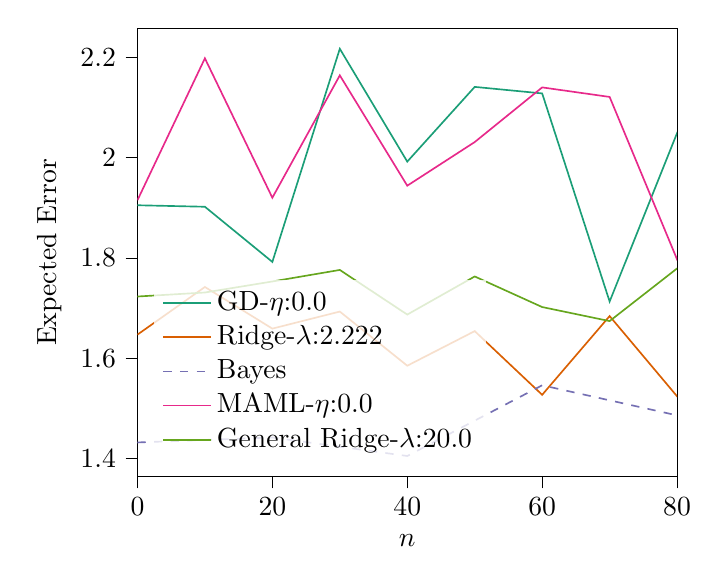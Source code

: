 % This file was created with tikzplotlib v0.10.1.
\begin{tikzpicture}

\definecolor{chocolate217952}{RGB}{217,95,2}
\definecolor{darkcyan27158119}{RGB}{27,158,119}
\definecolor{darkgray176}{RGB}{176,176,176}
\definecolor{deeppink23141138}{RGB}{231,41,138}
\definecolor{lightslategray117112179}{RGB}{117,112,179}
\definecolor{olivedrab10216630}{RGB}{102,166,30}

\begin{axis}[
legend cell align={left},
legend style={
  fill opacity=0.8,
  draw opacity=1,
  text opacity=1,
  at={(0.03,0.03)},
  anchor=south west,
  draw=none
},
tick align=outside,
tick pos=left,
x grid style={darkgray176},
xlabel={\(\displaystyle n\)},
xmin=0, xmax=80,
xtick style={color=black},
y grid style={darkgray176},
ylabel={Expected Error},
ymin=1.364, ymax=2.258,
ytick style={color=black}
]
\addplot [semithick, darkcyan27158119]
table {%
0 1.905
10 1.902
20 1.792
30 2.217
40 1.992
50 2.141
60 2.128
70 1.713
80 2.049
90 1.947
};
\addlegendentry{GD-$\eta$:0.0}
\addplot [semithick, chocolate217952]
table {%
0 1.647
10 1.742
20 1.659
30 1.693
40 1.585
50 1.654
60 1.527
70 1.684
80 1.524
90 1.651
};
\addlegendentry{Ridge-$\lambda$:2.222}
\addplot [semithick, lightslategray117112179, dashed]
table {%
0 1.432
20 1.442
40 1.405
60 1.546
80 1.486
};
\addlegendentry{Bayes}
\addplot [semithick, deeppink23141138]
table {%
0 1.915
10 2.198
20 1.92
30 2.164
40 1.944
50 2.031
60 2.14
70 2.121
80 1.797
90 1.938
};
\addlegendentry{MAML-$\eta$:0.0}
\addplot [semithick, olivedrab10216630]
table {%
0 1.723
10 1.731
20 1.753
30 1.776
40 1.687
50 1.763
60 1.702
70 1.674
80 1.779
90 1.755
};
\addlegendentry{General Ridge-$\lambda$:20.0}
\end{axis}

\end{tikzpicture}
